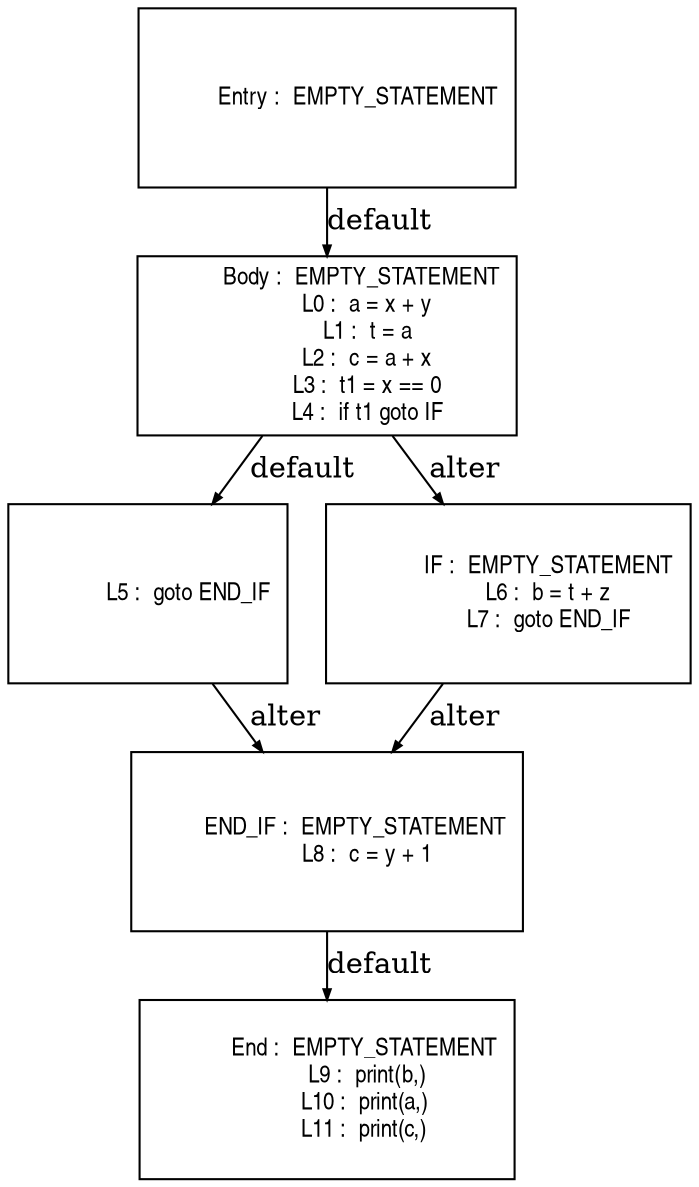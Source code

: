 digraph G {
  ranksep=.25;
  edge [arrowsize=.5]
  node [shape=rectangle, fontname="ArialNarrow",
        fontsize=12,  height=1.2];
  "           Body :  EMPTY_STATEMENT
             L0 :  a = x + y
             L1 :  t = a
             L2 :  c = a + x
             L3 :  t1 = x == 0
             L4 :  if t1 goto IF
"; "             L5 :  goto END_IF
"; "             IF :  EMPTY_STATEMENT
             L6 :  b = t + z
             L7 :  goto END_IF
"; "         END_IF :  EMPTY_STATEMENT
             L8 :  c = y + 1
"; "          Entry :  EMPTY_STATEMENT
"; "            End :  EMPTY_STATEMENT
             L9 :  print(b,)
            L10 :  print(a,)
            L11 :  print(c,)
"; 
  "           Body :  EMPTY_STATEMENT
             L0 :  a = x + y
             L1 :  t = a
             L2 :  c = a + x
             L3 :  t1 = x == 0
             L4 :  if t1 goto IF
" -> "             L5 :  goto END_IF
"  [label="default"];
  "           Body :  EMPTY_STATEMENT
             L0 :  a = x + y
             L1 :  t = a
             L2 :  c = a + x
             L3 :  t1 = x == 0
             L4 :  if t1 goto IF
" -> "             IF :  EMPTY_STATEMENT
             L6 :  b = t + z
             L7 :  goto END_IF
"  [label="alter"];
  "             L5 :  goto END_IF
" -> "         END_IF :  EMPTY_STATEMENT
             L8 :  c = y + 1
"  [label="alter"];
  "             IF :  EMPTY_STATEMENT
             L6 :  b = t + z
             L7 :  goto END_IF
" -> "         END_IF :  EMPTY_STATEMENT
             L8 :  c = y + 1
"  [label="alter"];
  "         END_IF :  EMPTY_STATEMENT
             L8 :  c = y + 1
" -> "            End :  EMPTY_STATEMENT
             L9 :  print(b,)
            L10 :  print(a,)
            L11 :  print(c,)
"  [label="default"];
  "          Entry :  EMPTY_STATEMENT
" -> "           Body :  EMPTY_STATEMENT
             L0 :  a = x + y
             L1 :  t = a
             L2 :  c = a + x
             L3 :  t1 = x == 0
             L4 :  if t1 goto IF
"  [label="default"];
}
